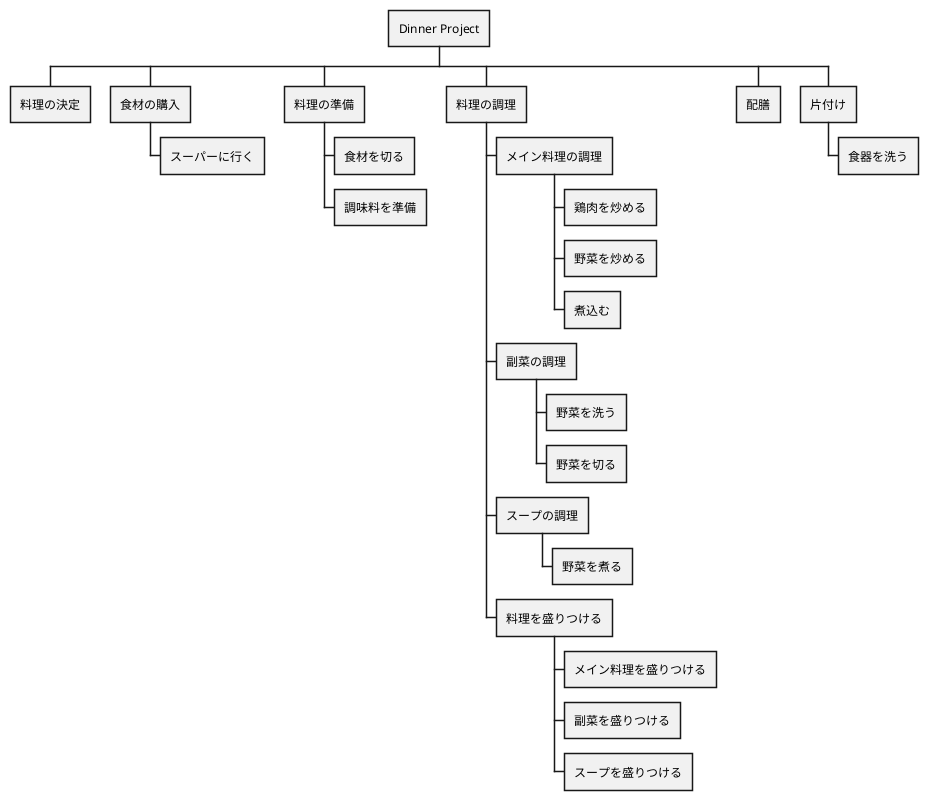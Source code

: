 @startwbs
* Dinner Project
** 料理の決定
** 食材の購入
*** スーパーに行く
** 料理の準備
*** 食材を切る
*** 調味料を準備
** 料理の調理
*** メイン料理の調理
**** 鶏肉を炒める
**** 野菜を炒める
**** 煮込む
*** 副菜の調理
**** 野菜を洗う
**** 野菜を切る
*** スープの調理
**** 野菜を煮る
*** 料理を盛りつける
**** メイン料理を盛りつける
**** 副菜を盛りつける
**** スープを盛りつける
** 配膳
** 片付け
*** 食器を洗う
@endwbs

